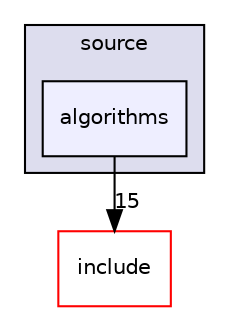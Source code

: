 digraph "source/algorithms" {
  compound=true
  node [ fontsize="10", fontname="Helvetica"];
  edge [ labelfontsize="10", labelfontname="Helvetica"];
  subgraph clusterdir_b2f33c71d4aa5e7af42a1ca61ff5af1b {
    graph [ bgcolor="#ddddee", pencolor="black", label="source" fontname="Helvetica", fontsize="10", URL="dir_b2f33c71d4aa5e7af42a1ca61ff5af1b.html"]
  dir_1f1e02da0ed68619c8cd86756bb8077c [shape=box, label="algorithms", style="filled", fillcolor="#eeeeff", pencolor="black", URL="dir_1f1e02da0ed68619c8cd86756bb8077c.html"];
  }
  dir_d44c64559bbebec7f509842c48db8b23 [shape=box label="include" fillcolor="white" style="filled" color="red" URL="dir_d44c64559bbebec7f509842c48db8b23.html"];
  dir_1f1e02da0ed68619c8cd86756bb8077c->dir_d44c64559bbebec7f509842c48db8b23 [headlabel="15", labeldistance=1.5 headhref="dir_000038_000004.html"];
}
